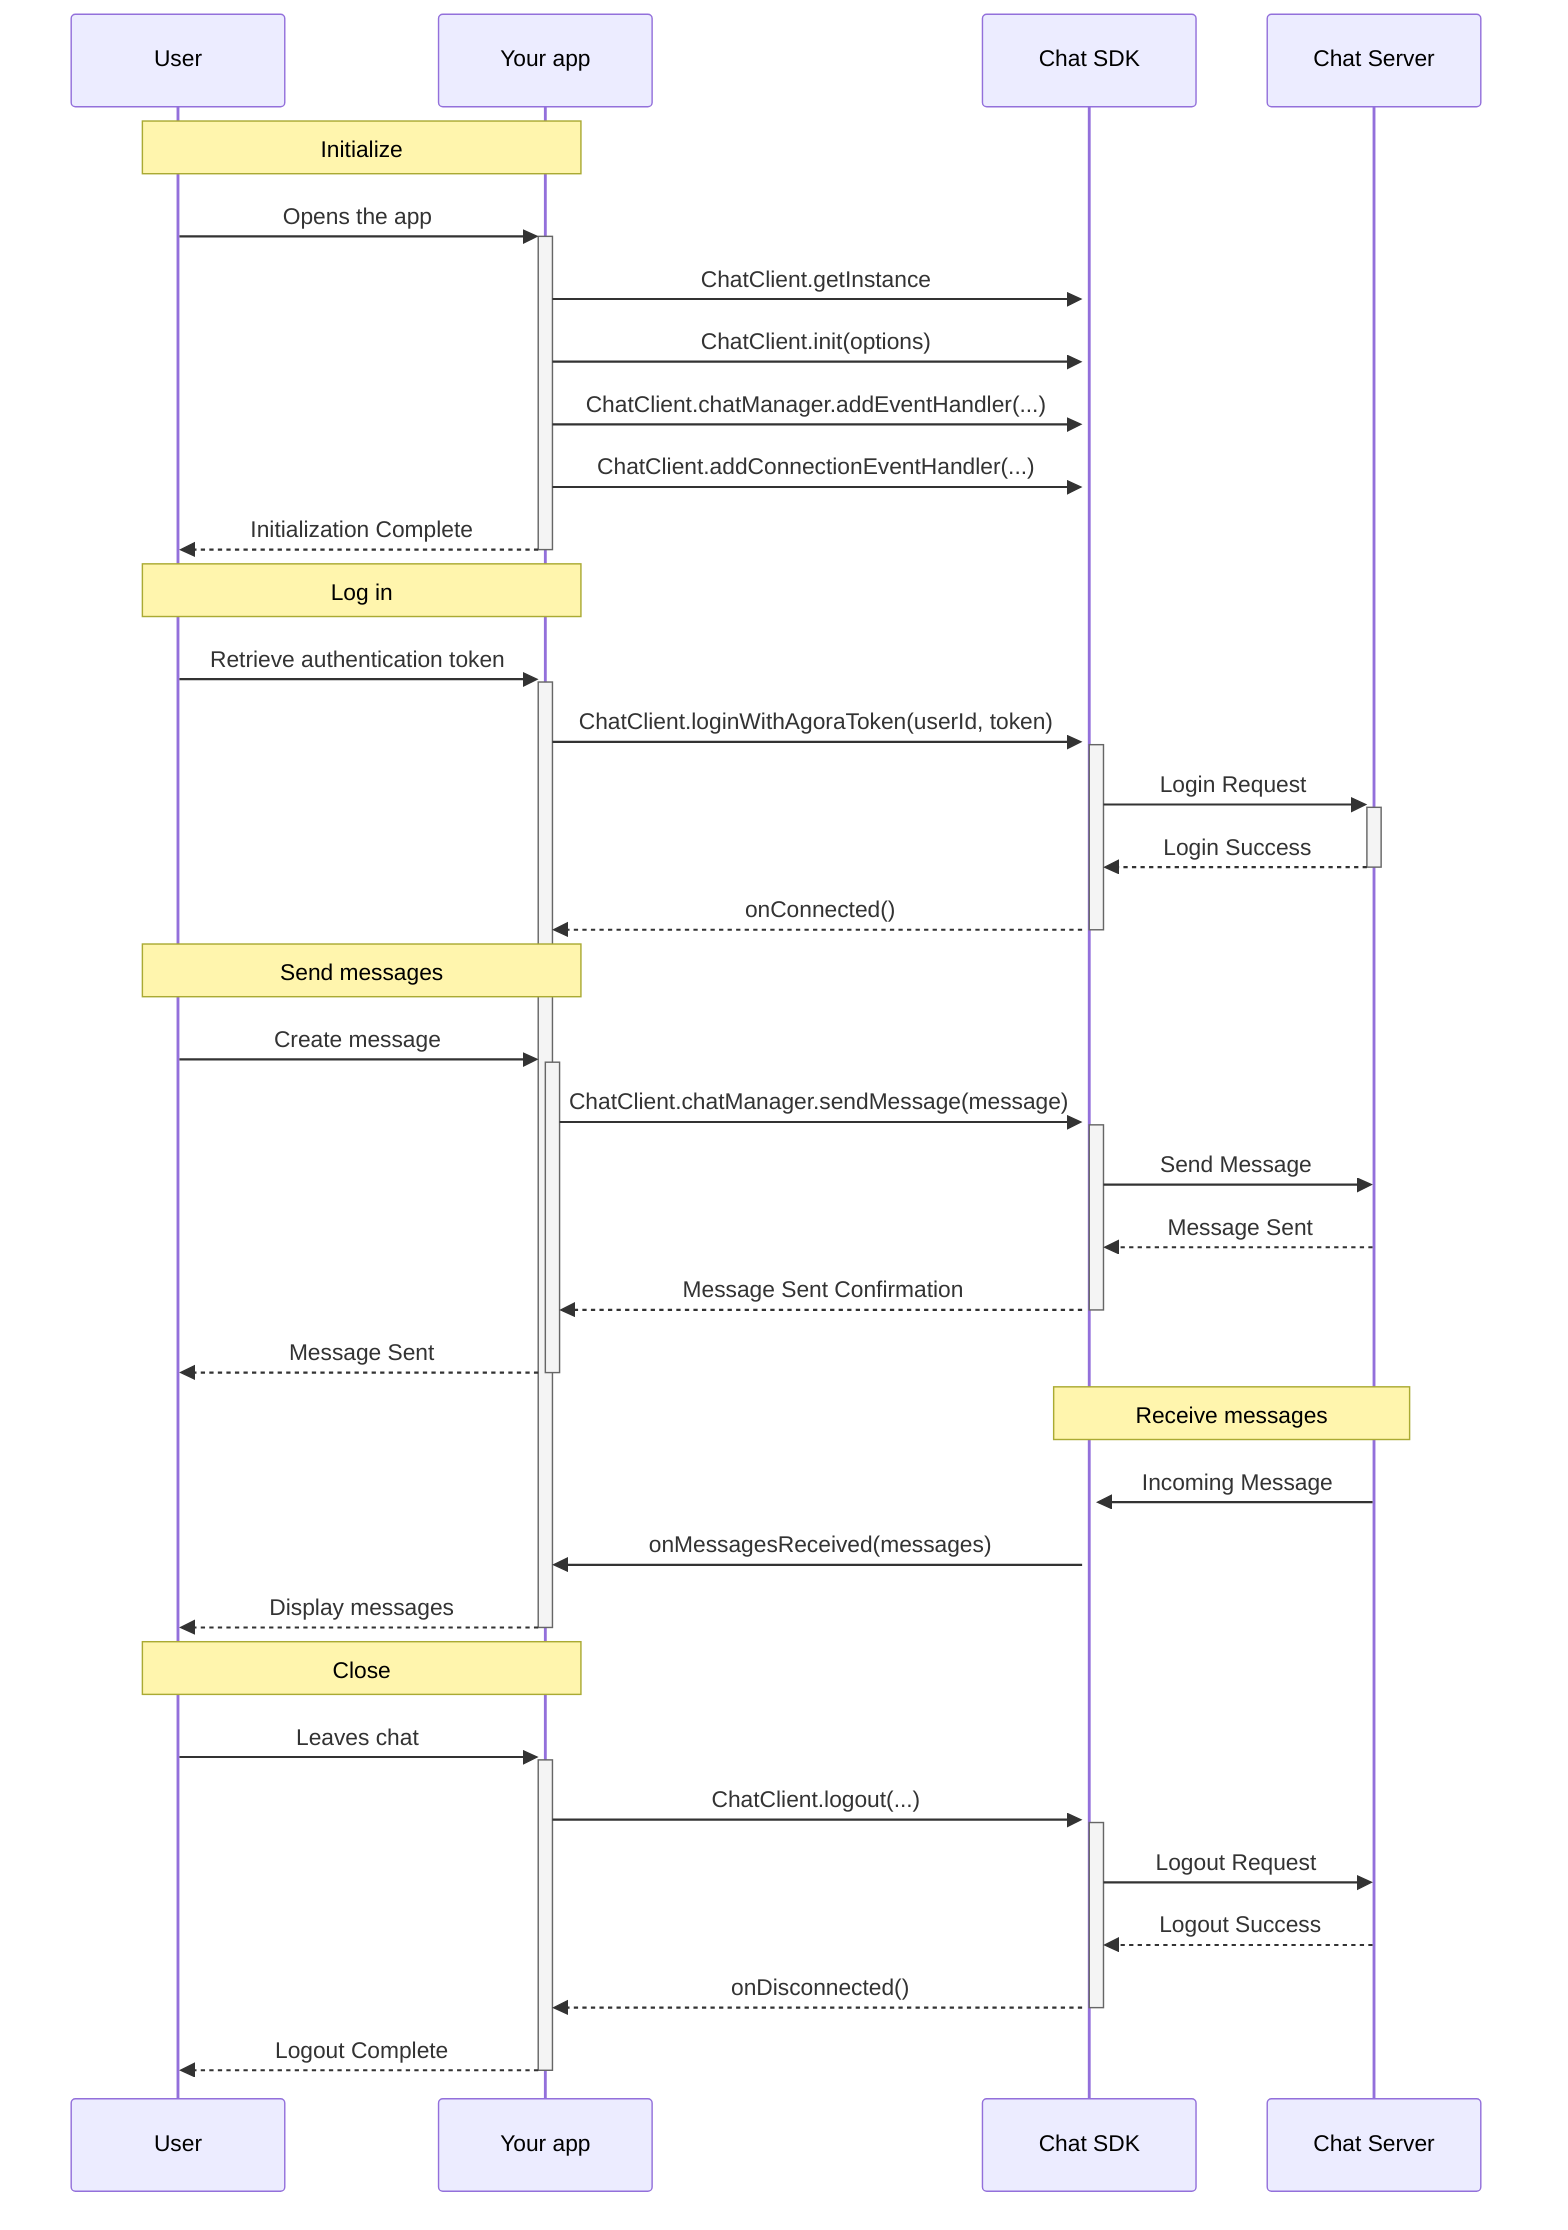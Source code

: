 sequenceDiagram
    participant User
    participant YourApp as Your app
    participant ChatSDK as Chat SDK
    participant ChatServer as Chat Server

    Note over User,YourApp: Initialize
    User ->>+ YourApp: Opens the app
    YourApp ->>+ ChatSDK: ChatClient.getInstance
    YourApp ->> ChatSDK: ChatClient.init(options)
    YourApp ->> ChatSDK: ChatClient.chatManager.addEventHandler(...)
    YourApp ->> ChatSDK: ChatClient.addConnectionEventHandler(...)
    YourApp -->>- User: Initialization Complete
    
    Note over User,YourApp: Log in
    User ->>+ YourApp: Retrieve authentication token
    YourApp ->>+ ChatSDK: ChatClient.loginWithAgoraToken(userId, token)
    ChatSDK ->>+ ChatServer: Login Request
    ChatServer -->>- ChatSDK: Login Success
    ChatSDK -->>- YourApp: onConnected()

    Note over User,YourApp: Send messages
    User ->>+ YourApp: Create message
    YourApp ->>+ ChatSDK: ChatClient.chatManager.sendMessage(message)
    ChatSDK ->> ChatServer: Send Message
    ChatServer -->> ChatSDK: Message Sent
    ChatSDK -->>- YourApp: Message Sent Confirmation
    YourApp -->>- User: Message Sent

    Note over ChatServer,ChatSDK: Receive messages
    ChatServer ->> ChatSDK: Incoming Message
    ChatSDK ->> YourApp: onMessagesReceived(messages)
    YourApp -->>- User: Display messages

    Note over User,YourApp: Close
    User ->>+ YourApp: Leaves chat
    YourApp ->>+ ChatSDK: ChatClient.logout(...)
    ChatSDK ->> ChatServer: Logout Request
    ChatServer -->> ChatSDK: Logout Success
    ChatSDK -->>- YourApp: onDisconnected()
    YourApp -->>- User: Logout Complete